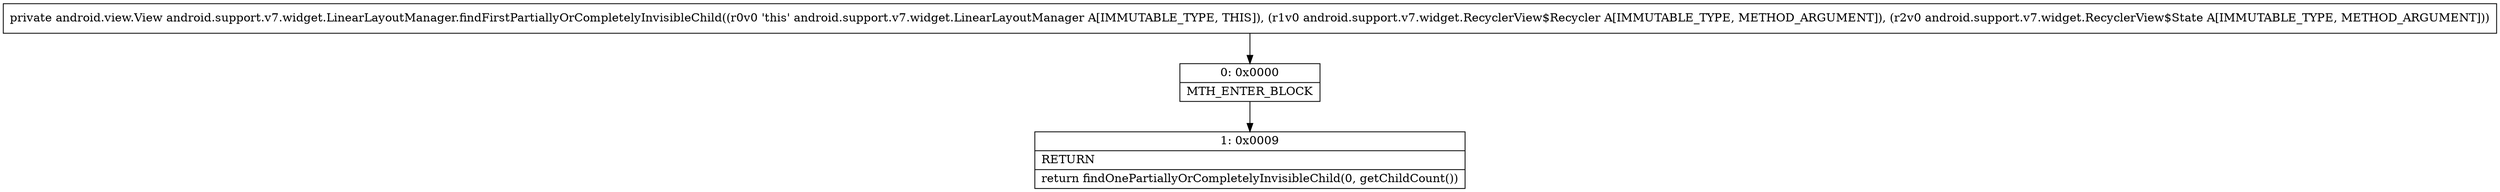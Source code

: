 digraph "CFG forandroid.support.v7.widget.LinearLayoutManager.findFirstPartiallyOrCompletelyInvisibleChild(Landroid\/support\/v7\/widget\/RecyclerView$Recycler;Landroid\/support\/v7\/widget\/RecyclerView$State;)Landroid\/view\/View;" {
Node_0 [shape=record,label="{0\:\ 0x0000|MTH_ENTER_BLOCK\l}"];
Node_1 [shape=record,label="{1\:\ 0x0009|RETURN\l|return findOnePartiallyOrCompletelyInvisibleChild(0, getChildCount())\l}"];
MethodNode[shape=record,label="{private android.view.View android.support.v7.widget.LinearLayoutManager.findFirstPartiallyOrCompletelyInvisibleChild((r0v0 'this' android.support.v7.widget.LinearLayoutManager A[IMMUTABLE_TYPE, THIS]), (r1v0 android.support.v7.widget.RecyclerView$Recycler A[IMMUTABLE_TYPE, METHOD_ARGUMENT]), (r2v0 android.support.v7.widget.RecyclerView$State A[IMMUTABLE_TYPE, METHOD_ARGUMENT])) }"];
MethodNode -> Node_0;
Node_0 -> Node_1;
}

